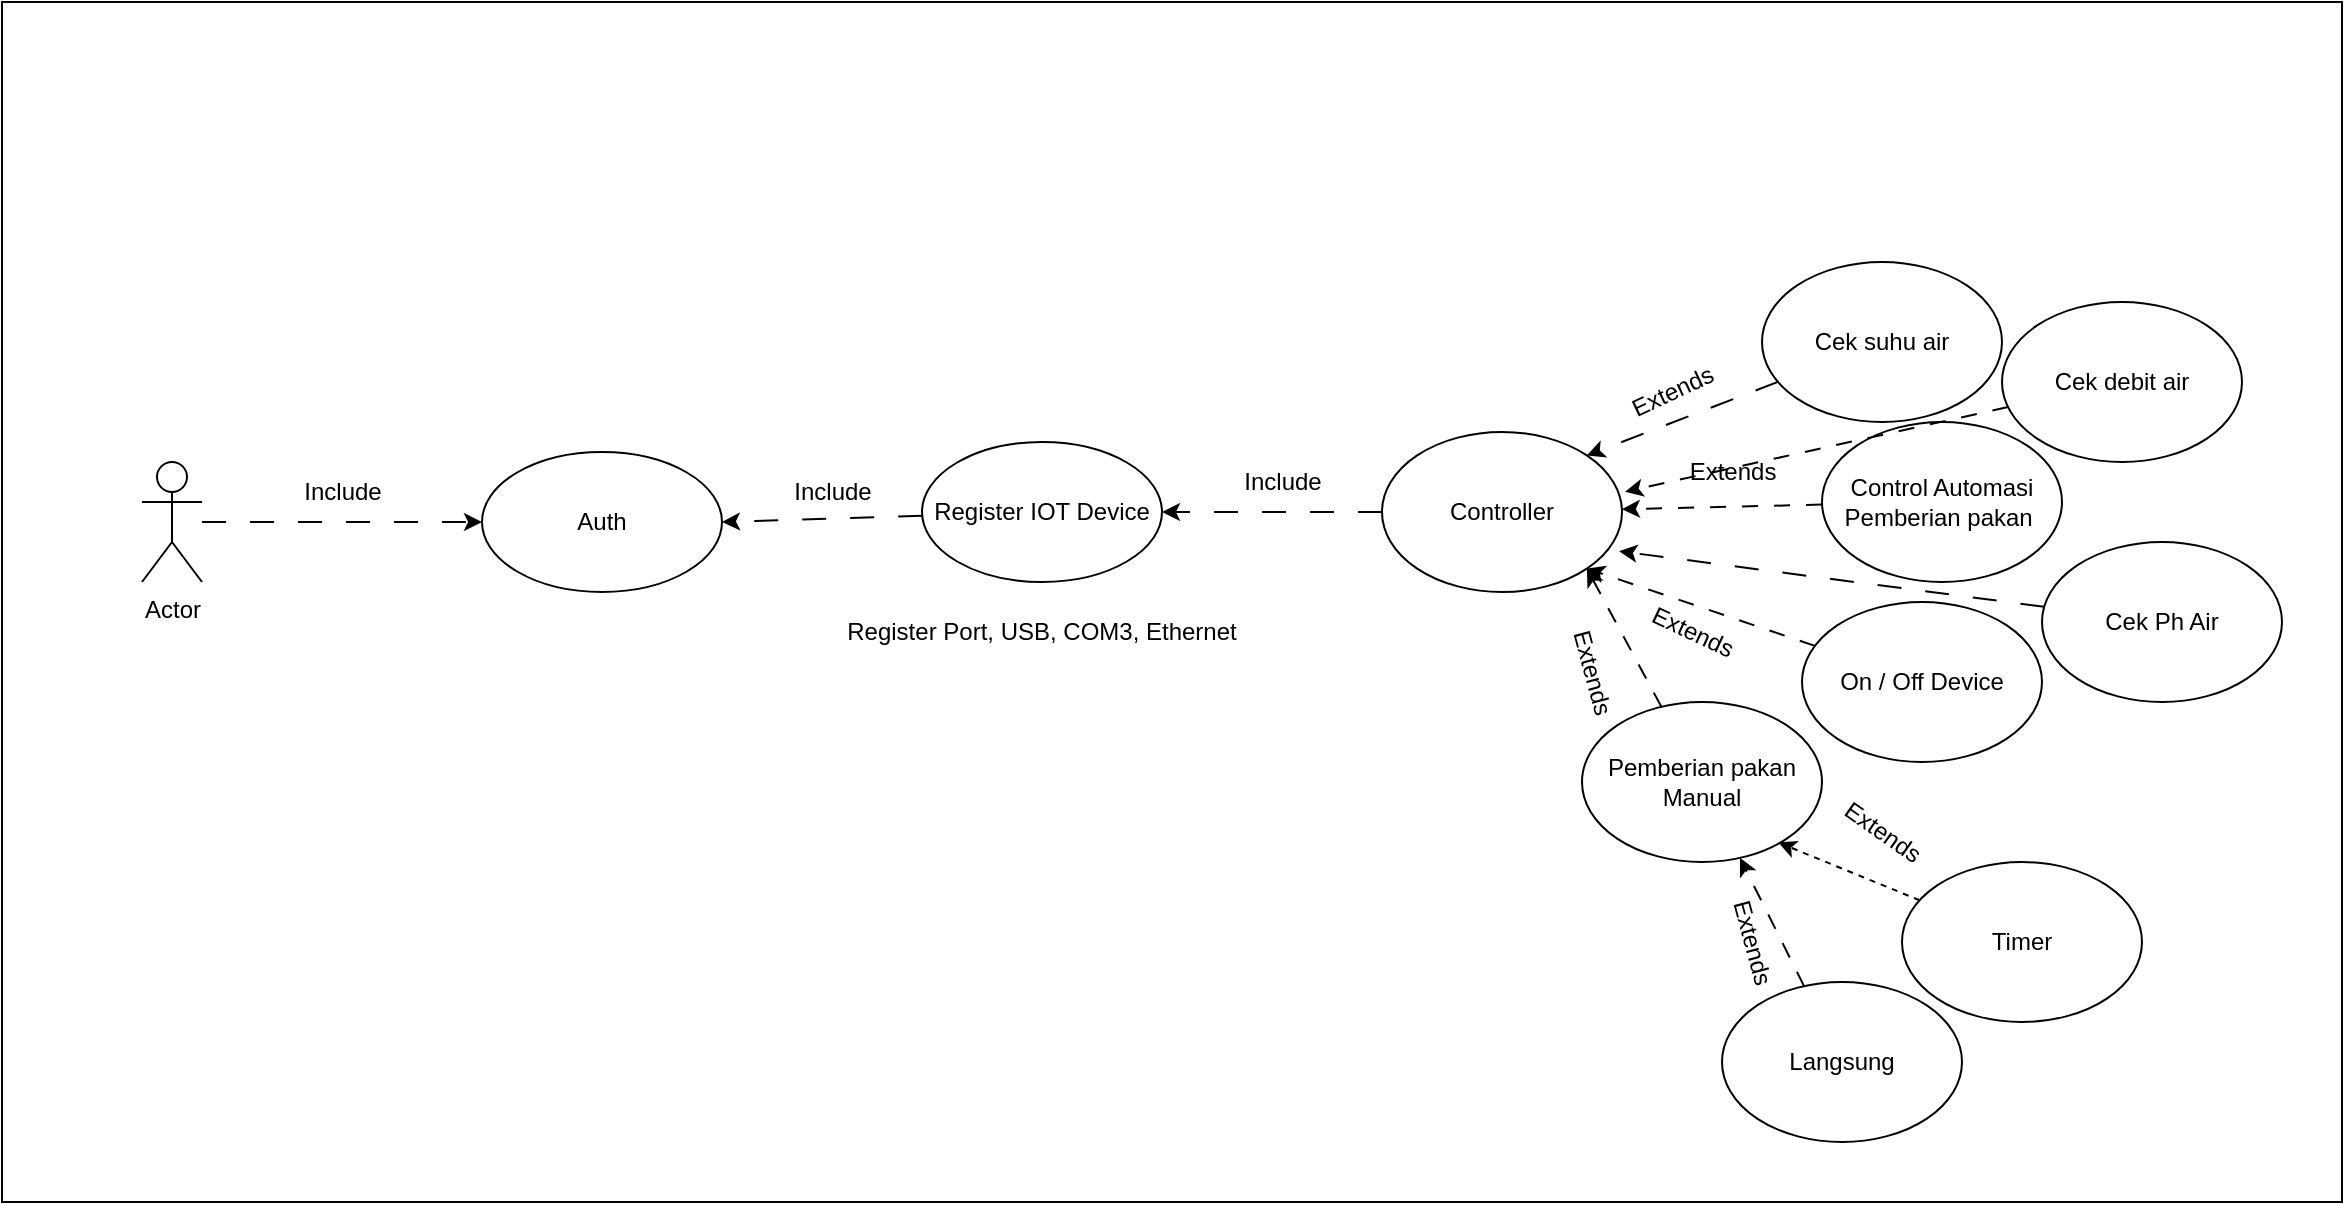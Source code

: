 <mxfile version="22.1.16" type="github">
  <diagram name="Page-1" id="2YBvvXClWsGukQMizWep">
    <mxGraphModel dx="1843" dy="1741" grid="1" gridSize="10" guides="1" tooltips="1" connect="1" arrows="1" fold="1" page="1" pageScale="1" pageWidth="850" pageHeight="1100" math="0" shadow="0">
      <root>
        <mxCell id="0" />
        <mxCell id="1" parent="0" />
        <mxCell id="e49Z0NjCQxnOTRCqXlO4-41" value="" style="rounded=0;whiteSpace=wrap;html=1;" vertex="1" parent="1">
          <mxGeometry x="-10" y="-80" width="1170" height="600" as="geometry" />
        </mxCell>
        <mxCell id="e49Z0NjCQxnOTRCqXlO4-1" value="Auth" style="ellipse;whiteSpace=wrap;html=1;" vertex="1" parent="1">
          <mxGeometry x="230" y="145" width="120" height="70" as="geometry" />
        </mxCell>
        <mxCell id="e49Z0NjCQxnOTRCqXlO4-4" style="rounded=0;orthogonalLoop=1;jettySize=auto;html=1;dashed=1;dashPattern=12 12;" edge="1" parent="1" source="e49Z0NjCQxnOTRCqXlO4-3" target="e49Z0NjCQxnOTRCqXlO4-1">
          <mxGeometry relative="1" as="geometry" />
        </mxCell>
        <mxCell id="e49Z0NjCQxnOTRCqXlO4-3" value="Actor" style="shape=umlActor;verticalLabelPosition=bottom;verticalAlign=top;html=1;outlineConnect=0;" vertex="1" parent="1">
          <mxGeometry x="60" y="150" width="30" height="60" as="geometry" />
        </mxCell>
        <mxCell id="e49Z0NjCQxnOTRCqXlO4-6" style="rounded=0;orthogonalLoop=1;jettySize=auto;html=1;entryX=1;entryY=0.5;entryDx=0;entryDy=0;dashed=1;dashPattern=12 12;" edge="1" parent="1" source="e49Z0NjCQxnOTRCqXlO4-5" target="e49Z0NjCQxnOTRCqXlO4-1">
          <mxGeometry relative="1" as="geometry" />
        </mxCell>
        <mxCell id="e49Z0NjCQxnOTRCqXlO4-5" value="Register IOT Device" style="ellipse;whiteSpace=wrap;html=1;" vertex="1" parent="1">
          <mxGeometry x="450" y="140" width="120" height="70" as="geometry" />
        </mxCell>
        <mxCell id="e49Z0NjCQxnOTRCqXlO4-7" value="Include" style="text;html=1;align=center;verticalAlign=middle;resizable=0;points=[];autosize=1;strokeColor=none;fillColor=none;rotation=0;" vertex="1" parent="1">
          <mxGeometry x="375" y="150" width="60" height="30" as="geometry" />
        </mxCell>
        <mxCell id="e49Z0NjCQxnOTRCqXlO4-8" value="Include" style="text;html=1;align=center;verticalAlign=middle;resizable=0;points=[];autosize=1;strokeColor=none;fillColor=none;rotation=0;" vertex="1" parent="1">
          <mxGeometry x="130" y="150" width="60" height="30" as="geometry" />
        </mxCell>
        <mxCell id="e49Z0NjCQxnOTRCqXlO4-10" style="edgeStyle=orthogonalEdgeStyle;rounded=0;orthogonalLoop=1;jettySize=auto;html=1;dashed=1;dashPattern=12 12;" edge="1" parent="1" source="e49Z0NjCQxnOTRCqXlO4-9" target="e49Z0NjCQxnOTRCqXlO4-5">
          <mxGeometry relative="1" as="geometry" />
        </mxCell>
        <mxCell id="e49Z0NjCQxnOTRCqXlO4-9" value="Controller" style="ellipse;whiteSpace=wrap;html=1;" vertex="1" parent="1">
          <mxGeometry x="680" y="135" width="120" height="80" as="geometry" />
        </mxCell>
        <mxCell id="e49Z0NjCQxnOTRCqXlO4-12" value="Include" style="text;html=1;align=center;verticalAlign=middle;resizable=0;points=[];autosize=1;strokeColor=none;fillColor=none;rotation=0;" vertex="1" parent="1">
          <mxGeometry x="600" y="145" width="60" height="30" as="geometry" />
        </mxCell>
        <mxCell id="e49Z0NjCQxnOTRCqXlO4-15" value="Register Port, USB, COM3, Ethernet" style="text;html=1;strokeColor=none;fillColor=none;align=center;verticalAlign=middle;whiteSpace=wrap;rounded=0;" vertex="1" parent="1">
          <mxGeometry x="405" y="220" width="210" height="30" as="geometry" />
        </mxCell>
        <mxCell id="e49Z0NjCQxnOTRCqXlO4-18" style="rounded=0;orthogonalLoop=1;jettySize=auto;html=1;entryX=1;entryY=0;entryDx=0;entryDy=0;dashed=1;dashPattern=12 12;" edge="1" parent="1" source="e49Z0NjCQxnOTRCqXlO4-17" target="e49Z0NjCQxnOTRCqXlO4-9">
          <mxGeometry relative="1" as="geometry" />
        </mxCell>
        <mxCell id="e49Z0NjCQxnOTRCqXlO4-17" value="&lt;div&gt;Cek suhu air&lt;/div&gt;" style="ellipse;whiteSpace=wrap;html=1;" vertex="1" parent="1">
          <mxGeometry x="870" y="50" width="120" height="80" as="geometry" />
        </mxCell>
        <mxCell id="e49Z0NjCQxnOTRCqXlO4-19" value="Extends" style="text;html=1;align=center;verticalAlign=middle;resizable=0;points=[];autosize=1;strokeColor=none;fillColor=none;rotation=-25;" vertex="1" parent="1">
          <mxGeometry x="790" y="100" width="70" height="30" as="geometry" />
        </mxCell>
        <mxCell id="e49Z0NjCQxnOTRCqXlO4-21" style="rounded=0;orthogonalLoop=1;jettySize=auto;html=1;dashed=1;dashPattern=8 8;" edge="1" parent="1" source="e49Z0NjCQxnOTRCqXlO4-20" target="e49Z0NjCQxnOTRCqXlO4-9">
          <mxGeometry relative="1" as="geometry" />
        </mxCell>
        <mxCell id="e49Z0NjCQxnOTRCqXlO4-20" value="&lt;div&gt;Control Automasi&lt;/div&gt;&lt;div&gt;Pemberian pakan&amp;nbsp;&lt;/div&gt;" style="ellipse;whiteSpace=wrap;html=1;" vertex="1" parent="1">
          <mxGeometry x="900" y="130" width="120" height="80" as="geometry" />
        </mxCell>
        <mxCell id="e49Z0NjCQxnOTRCqXlO4-22" value="Extends" style="text;html=1;align=center;verticalAlign=middle;resizable=0;points=[];autosize=1;strokeColor=none;fillColor=none;rotation=0;" vertex="1" parent="1">
          <mxGeometry x="820" y="140" width="70" height="30" as="geometry" />
        </mxCell>
        <mxCell id="e49Z0NjCQxnOTRCqXlO4-26" style="rounded=0;orthogonalLoop=1;jettySize=auto;html=1;entryX=1;entryY=1;entryDx=0;entryDy=0;dashed=1;dashPattern=8 8;" edge="1" parent="1" source="e49Z0NjCQxnOTRCqXlO4-23" target="e49Z0NjCQxnOTRCqXlO4-9">
          <mxGeometry relative="1" as="geometry" />
        </mxCell>
        <mxCell id="e49Z0NjCQxnOTRCqXlO4-23" value="&lt;div&gt;On / Off Device&lt;/div&gt;" style="ellipse;whiteSpace=wrap;html=1;" vertex="1" parent="1">
          <mxGeometry x="890" y="220" width="120" height="80" as="geometry" />
        </mxCell>
        <mxCell id="e49Z0NjCQxnOTRCqXlO4-25" value="Extends" style="text;html=1;align=center;verticalAlign=middle;resizable=0;points=[];autosize=1;strokeColor=none;fillColor=none;rotation=25;" vertex="1" parent="1">
          <mxGeometry x="800" y="220" width="70" height="30" as="geometry" />
        </mxCell>
        <mxCell id="e49Z0NjCQxnOTRCqXlO4-28" style="rounded=0;orthogonalLoop=1;jettySize=auto;html=1;entryX=1;entryY=1;entryDx=0;entryDy=0;dashed=1;dashPattern=8 8;" edge="1" parent="1" source="e49Z0NjCQxnOTRCqXlO4-27" target="e49Z0NjCQxnOTRCqXlO4-9">
          <mxGeometry relative="1" as="geometry" />
        </mxCell>
        <mxCell id="e49Z0NjCQxnOTRCqXlO4-27" value="Pemberian pakan Manual" style="ellipse;whiteSpace=wrap;html=1;" vertex="1" parent="1">
          <mxGeometry x="780" y="270" width="120" height="80" as="geometry" />
        </mxCell>
        <mxCell id="e49Z0NjCQxnOTRCqXlO4-29" value="Extends" style="text;html=1;align=center;verticalAlign=middle;resizable=0;points=[];autosize=1;strokeColor=none;fillColor=none;rotation=75;" vertex="1" parent="1">
          <mxGeometry x="750" y="240" width="70" height="30" as="geometry" />
        </mxCell>
        <mxCell id="e49Z0NjCQxnOTRCqXlO4-31" value="Timer" style="ellipse;whiteSpace=wrap;html=1;" vertex="1" parent="1">
          <mxGeometry x="940" y="350" width="120" height="80" as="geometry" />
        </mxCell>
        <mxCell id="e49Z0NjCQxnOTRCqXlO4-32" style="rounded=0;orthogonalLoop=1;jettySize=auto;html=1;entryX=0.818;entryY=0.878;entryDx=0;entryDy=0;entryPerimeter=0;dashed=1;" edge="1" parent="1" source="e49Z0NjCQxnOTRCqXlO4-31" target="e49Z0NjCQxnOTRCqXlO4-27">
          <mxGeometry relative="1" as="geometry" />
        </mxCell>
        <mxCell id="e49Z0NjCQxnOTRCqXlO4-34" style="rounded=0;orthogonalLoop=1;jettySize=auto;html=1;dashed=1;dashPattern=8 8;" edge="1" parent="1" source="e49Z0NjCQxnOTRCqXlO4-33" target="e49Z0NjCQxnOTRCqXlO4-27">
          <mxGeometry relative="1" as="geometry" />
        </mxCell>
        <mxCell id="e49Z0NjCQxnOTRCqXlO4-33" value="Langsung" style="ellipse;whiteSpace=wrap;html=1;" vertex="1" parent="1">
          <mxGeometry x="850" y="410" width="120" height="80" as="geometry" />
        </mxCell>
        <mxCell id="e49Z0NjCQxnOTRCqXlO4-35" value="Extends" style="text;html=1;align=center;verticalAlign=middle;resizable=0;points=[];autosize=1;strokeColor=none;fillColor=none;rotation=75;" vertex="1" parent="1">
          <mxGeometry x="830" y="375" width="70" height="30" as="geometry" />
        </mxCell>
        <mxCell id="e49Z0NjCQxnOTRCqXlO4-36" value="Extends" style="text;html=1;align=center;verticalAlign=middle;resizable=0;points=[];autosize=1;strokeColor=none;fillColor=none;rotation=35;" vertex="1" parent="1">
          <mxGeometry x="895" y="320" width="70" height="30" as="geometry" />
        </mxCell>
        <mxCell id="e49Z0NjCQxnOTRCqXlO4-37" value="&lt;div&gt;Cek Ph Air&lt;/div&gt;" style="ellipse;whiteSpace=wrap;html=1;" vertex="1" parent="1">
          <mxGeometry x="1010" y="190" width="120" height="80" as="geometry" />
        </mxCell>
        <mxCell id="e49Z0NjCQxnOTRCqXlO4-38" style="rounded=0;orthogonalLoop=1;jettySize=auto;html=1;entryX=0.988;entryY=0.745;entryDx=0;entryDy=0;entryPerimeter=0;dashed=1;dashPattern=12 12;" edge="1" parent="1" source="e49Z0NjCQxnOTRCqXlO4-37" target="e49Z0NjCQxnOTRCqXlO4-9">
          <mxGeometry relative="1" as="geometry" />
        </mxCell>
        <mxCell id="e49Z0NjCQxnOTRCqXlO4-39" value="&lt;div&gt;Cek debit air&lt;/div&gt;" style="ellipse;whiteSpace=wrap;html=1;" vertex="1" parent="1">
          <mxGeometry x="990" y="70" width="120" height="80" as="geometry" />
        </mxCell>
        <mxCell id="e49Z0NjCQxnOTRCqXlO4-40" style="rounded=0;orthogonalLoop=1;jettySize=auto;html=1;entryX=1.013;entryY=0.373;entryDx=0;entryDy=0;entryPerimeter=0;dashed=1;dashPattern=8 8;" edge="1" parent="1" source="e49Z0NjCQxnOTRCqXlO4-39" target="e49Z0NjCQxnOTRCqXlO4-9">
          <mxGeometry relative="1" as="geometry" />
        </mxCell>
      </root>
    </mxGraphModel>
  </diagram>
</mxfile>
